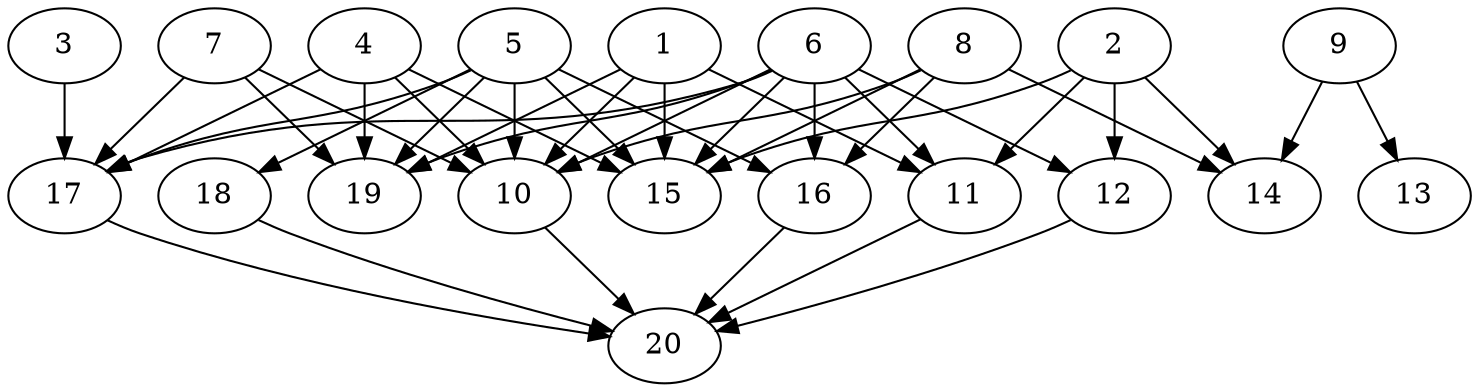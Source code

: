 // DAG automatically generated by daggen at Tue Jul 23 14:29:40 2019
// ./daggen --dot -n 20 --ccr 0.5 --fat 0.7 --regular 0.5 --density 0.7 --mindata 5242880 --maxdata 52428800 
digraph G {
  1 [size="87375872", alpha="0.08", expect_size="43687936"] 
  1 -> 10 [size ="43687936"]
  1 -> 11 [size ="43687936"]
  1 -> 15 [size ="43687936"]
  1 -> 19 [size ="43687936"]
  2 [size="57520128", alpha="0.17", expect_size="28760064"] 
  2 -> 11 [size ="28760064"]
  2 -> 12 [size ="28760064"]
  2 -> 14 [size ="28760064"]
  2 -> 15 [size ="28760064"]
  3 [size="16453632", alpha="0.15", expect_size="8226816"] 
  3 -> 17 [size ="8226816"]
  4 [size="55732224", alpha="0.16", expect_size="27866112"] 
  4 -> 10 [size ="27866112"]
  4 -> 15 [size ="27866112"]
  4 -> 17 [size ="27866112"]
  4 -> 19 [size ="27866112"]
  5 [size="102086656", alpha="0.17", expect_size="51043328"] 
  5 -> 10 [size ="51043328"]
  5 -> 15 [size ="51043328"]
  5 -> 16 [size ="51043328"]
  5 -> 17 [size ="51043328"]
  5 -> 18 [size ="51043328"]
  5 -> 19 [size ="51043328"]
  6 [size="62298112", alpha="0.08", expect_size="31149056"] 
  6 -> 10 [size ="31149056"]
  6 -> 11 [size ="31149056"]
  6 -> 12 [size ="31149056"]
  6 -> 15 [size ="31149056"]
  6 -> 16 [size ="31149056"]
  6 -> 17 [size ="31149056"]
  6 -> 19 [size ="31149056"]
  7 [size="35045376", alpha="0.04", expect_size="17522688"] 
  7 -> 10 [size ="17522688"]
  7 -> 17 [size ="17522688"]
  7 -> 19 [size ="17522688"]
  8 [size="68665344", alpha="0.03", expect_size="34332672"] 
  8 -> 10 [size ="34332672"]
  8 -> 14 [size ="34332672"]
  8 -> 15 [size ="34332672"]
  8 -> 16 [size ="34332672"]
  9 [size="103059456", alpha="0.07", expect_size="51529728"] 
  9 -> 13 [size ="51529728"]
  9 -> 14 [size ="51529728"]
  10 [size="26853376", alpha="0.04", expect_size="13426688"] 
  10 -> 20 [size ="13426688"]
  11 [size="48148480", alpha="0.07", expect_size="24074240"] 
  11 -> 20 [size ="24074240"]
  12 [size="84779008", alpha="0.19", expect_size="42389504"] 
  12 -> 20 [size ="42389504"]
  13 [size="68634624", alpha="0.17", expect_size="34317312"] 
  14 [size="44261376", alpha="0.06", expect_size="22130688"] 
  15 [size="23113728", alpha="0.14", expect_size="11556864"] 
  16 [size="103833600", alpha="0.16", expect_size="51916800"] 
  16 -> 20 [size ="51916800"]
  17 [size="47288320", alpha="0.08", expect_size="23644160"] 
  17 -> 20 [size ="23644160"]
  18 [size="68478976", alpha="0.01", expect_size="34239488"] 
  18 -> 20 [size ="34239488"]
  19 [size="81539072", alpha="0.10", expect_size="40769536"] 
  20 [size="19419136", alpha="0.12", expect_size="9709568"] 
}
